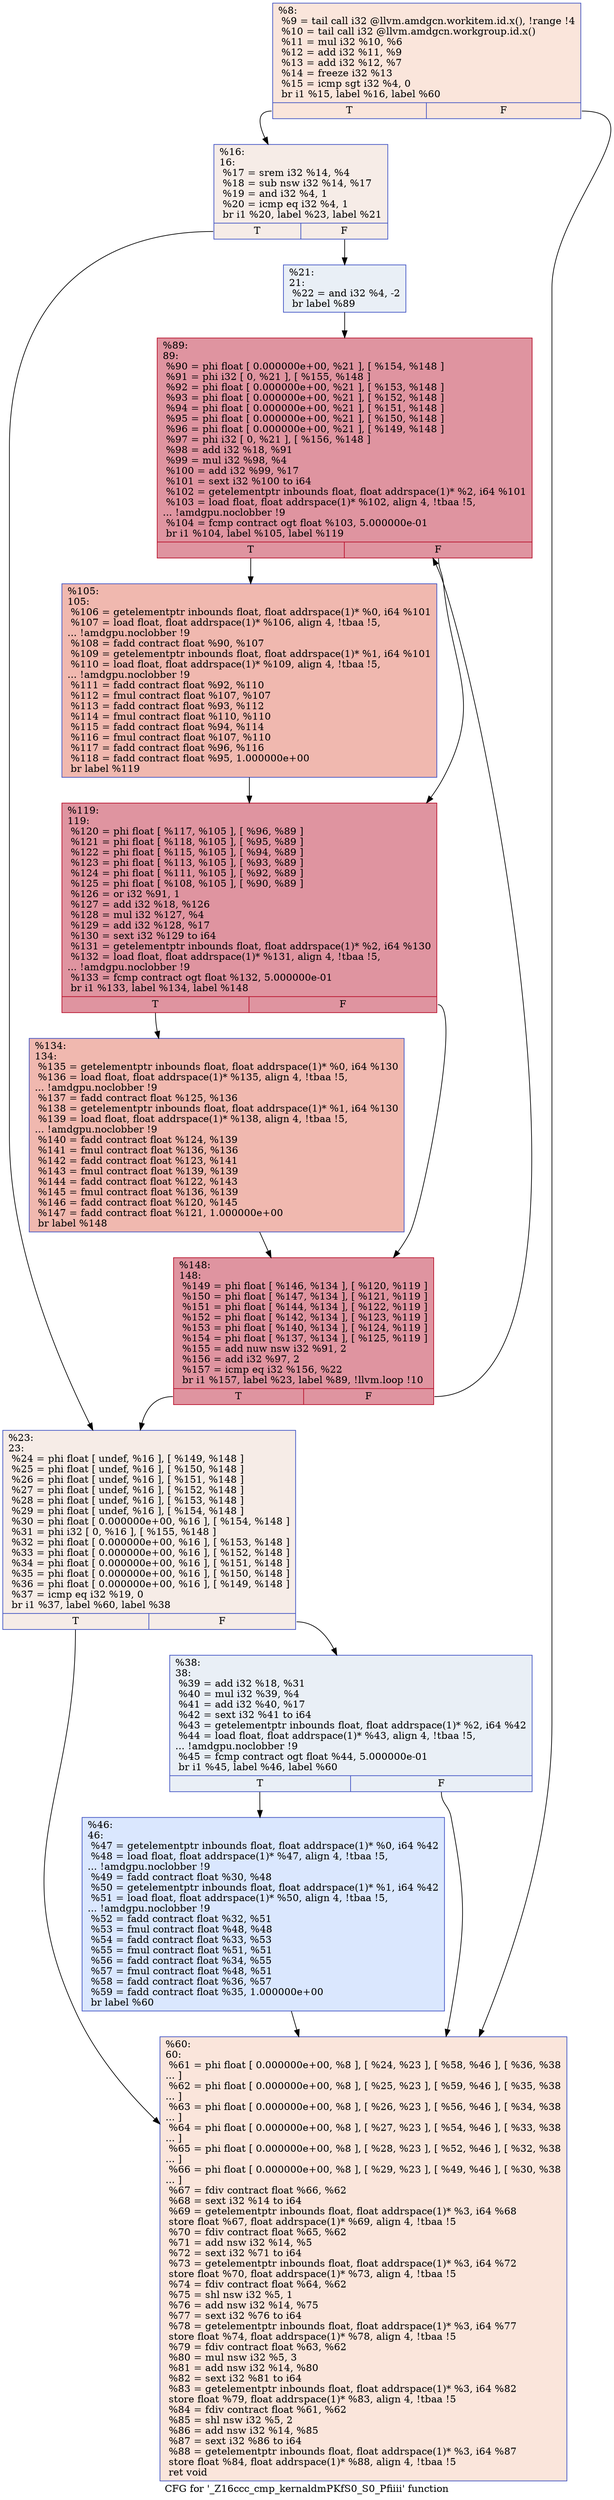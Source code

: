 digraph "CFG for '_Z16ccc_cmp_kernaldmPKfS0_S0_Pfiiii' function" {
	label="CFG for '_Z16ccc_cmp_kernaldmPKfS0_S0_Pfiiii' function";

	Node0x5353bd0 [shape=record,color="#3d50c3ff", style=filled, fillcolor="#f4c5ad70",label="{%8:\l  %9 = tail call i32 @llvm.amdgcn.workitem.id.x(), !range !4\l  %10 = tail call i32 @llvm.amdgcn.workgroup.id.x()\l  %11 = mul i32 %10, %6\l  %12 = add i32 %11, %9\l  %13 = add i32 %12, %7\l  %14 = freeze i32 %13\l  %15 = icmp sgt i32 %4, 0\l  br i1 %15, label %16, label %60\l|{<s0>T|<s1>F}}"];
	Node0x5353bd0:s0 -> Node0x5355450;
	Node0x5353bd0:s1 -> Node0x53554e0;
	Node0x5355450 [shape=record,color="#3d50c3ff", style=filled, fillcolor="#ead5c970",label="{%16:\l16:                                               \l  %17 = srem i32 %14, %4\l  %18 = sub nsw i32 %14, %17\l  %19 = and i32 %4, 1\l  %20 = icmp eq i32 %4, 1\l  br i1 %20, label %23, label %21\l|{<s0>T|<s1>F}}"];
	Node0x5355450:s0 -> Node0x5355910;
	Node0x5355450:s1 -> Node0x5355960;
	Node0x5355960 [shape=record,color="#3d50c3ff", style=filled, fillcolor="#cedaeb70",label="{%21:\l21:                                               \l  %22 = and i32 %4, -2\l  br label %89\l}"];
	Node0x5355960 -> Node0x5355b60;
	Node0x5355910 [shape=record,color="#3d50c3ff", style=filled, fillcolor="#ead5c970",label="{%23:\l23:                                               \l  %24 = phi float [ undef, %16 ], [ %149, %148 ]\l  %25 = phi float [ undef, %16 ], [ %150, %148 ]\l  %26 = phi float [ undef, %16 ], [ %151, %148 ]\l  %27 = phi float [ undef, %16 ], [ %152, %148 ]\l  %28 = phi float [ undef, %16 ], [ %153, %148 ]\l  %29 = phi float [ undef, %16 ], [ %154, %148 ]\l  %30 = phi float [ 0.000000e+00, %16 ], [ %154, %148 ]\l  %31 = phi i32 [ 0, %16 ], [ %155, %148 ]\l  %32 = phi float [ 0.000000e+00, %16 ], [ %153, %148 ]\l  %33 = phi float [ 0.000000e+00, %16 ], [ %152, %148 ]\l  %34 = phi float [ 0.000000e+00, %16 ], [ %151, %148 ]\l  %35 = phi float [ 0.000000e+00, %16 ], [ %150, %148 ]\l  %36 = phi float [ 0.000000e+00, %16 ], [ %149, %148 ]\l  %37 = icmp eq i32 %19, 0\l  br i1 %37, label %60, label %38\l|{<s0>T|<s1>F}}"];
	Node0x5355910:s0 -> Node0x53554e0;
	Node0x5355910:s1 -> Node0x5357880;
	Node0x5357880 [shape=record,color="#3d50c3ff", style=filled, fillcolor="#cedaeb70",label="{%38:\l38:                                               \l  %39 = add i32 %18, %31\l  %40 = mul i32 %39, %4\l  %41 = add i32 %40, %17\l  %42 = sext i32 %41 to i64\l  %43 = getelementptr inbounds float, float addrspace(1)* %2, i64 %42\l  %44 = load float, float addrspace(1)* %43, align 4, !tbaa !5,\l... !amdgpu.noclobber !9\l  %45 = fcmp contract ogt float %44, 5.000000e-01\l  br i1 %45, label %46, label %60\l|{<s0>T|<s1>F}}"];
	Node0x5357880:s0 -> Node0x53580e0;
	Node0x5357880:s1 -> Node0x53554e0;
	Node0x53580e0 [shape=record,color="#3d50c3ff", style=filled, fillcolor="#abc8fd70",label="{%46:\l46:                                               \l  %47 = getelementptr inbounds float, float addrspace(1)* %0, i64 %42\l  %48 = load float, float addrspace(1)* %47, align 4, !tbaa !5,\l... !amdgpu.noclobber !9\l  %49 = fadd contract float %30, %48\l  %50 = getelementptr inbounds float, float addrspace(1)* %1, i64 %42\l  %51 = load float, float addrspace(1)* %50, align 4, !tbaa !5,\l... !amdgpu.noclobber !9\l  %52 = fadd contract float %32, %51\l  %53 = fmul contract float %48, %48\l  %54 = fadd contract float %33, %53\l  %55 = fmul contract float %51, %51\l  %56 = fadd contract float %34, %55\l  %57 = fmul contract float %48, %51\l  %58 = fadd contract float %36, %57\l  %59 = fadd contract float %35, 1.000000e+00\l  br label %60\l}"];
	Node0x53580e0 -> Node0x53554e0;
	Node0x53554e0 [shape=record,color="#3d50c3ff", style=filled, fillcolor="#f4c5ad70",label="{%60:\l60:                                               \l  %61 = phi float [ 0.000000e+00, %8 ], [ %24, %23 ], [ %58, %46 ], [ %36, %38\l... ]\l  %62 = phi float [ 0.000000e+00, %8 ], [ %25, %23 ], [ %59, %46 ], [ %35, %38\l... ]\l  %63 = phi float [ 0.000000e+00, %8 ], [ %26, %23 ], [ %56, %46 ], [ %34, %38\l... ]\l  %64 = phi float [ 0.000000e+00, %8 ], [ %27, %23 ], [ %54, %46 ], [ %33, %38\l... ]\l  %65 = phi float [ 0.000000e+00, %8 ], [ %28, %23 ], [ %52, %46 ], [ %32, %38\l... ]\l  %66 = phi float [ 0.000000e+00, %8 ], [ %29, %23 ], [ %49, %46 ], [ %30, %38\l... ]\l  %67 = fdiv contract float %66, %62\l  %68 = sext i32 %14 to i64\l  %69 = getelementptr inbounds float, float addrspace(1)* %3, i64 %68\l  store float %67, float addrspace(1)* %69, align 4, !tbaa !5\l  %70 = fdiv contract float %65, %62\l  %71 = add nsw i32 %14, %5\l  %72 = sext i32 %71 to i64\l  %73 = getelementptr inbounds float, float addrspace(1)* %3, i64 %72\l  store float %70, float addrspace(1)* %73, align 4, !tbaa !5\l  %74 = fdiv contract float %64, %62\l  %75 = shl nsw i32 %5, 1\l  %76 = add nsw i32 %14, %75\l  %77 = sext i32 %76 to i64\l  %78 = getelementptr inbounds float, float addrspace(1)* %3, i64 %77\l  store float %74, float addrspace(1)* %78, align 4, !tbaa !5\l  %79 = fdiv contract float %63, %62\l  %80 = mul nsw i32 %5, 3\l  %81 = add nsw i32 %14, %80\l  %82 = sext i32 %81 to i64\l  %83 = getelementptr inbounds float, float addrspace(1)* %3, i64 %82\l  store float %79, float addrspace(1)* %83, align 4, !tbaa !5\l  %84 = fdiv contract float %61, %62\l  %85 = shl nsw i32 %5, 2\l  %86 = add nsw i32 %14, %85\l  %87 = sext i32 %86 to i64\l  %88 = getelementptr inbounds float, float addrspace(1)* %3, i64 %87\l  store float %84, float addrspace(1)* %88, align 4, !tbaa !5\l  ret void\l}"];
	Node0x5355b60 [shape=record,color="#b70d28ff", style=filled, fillcolor="#b70d2870",label="{%89:\l89:                                               \l  %90 = phi float [ 0.000000e+00, %21 ], [ %154, %148 ]\l  %91 = phi i32 [ 0, %21 ], [ %155, %148 ]\l  %92 = phi float [ 0.000000e+00, %21 ], [ %153, %148 ]\l  %93 = phi float [ 0.000000e+00, %21 ], [ %152, %148 ]\l  %94 = phi float [ 0.000000e+00, %21 ], [ %151, %148 ]\l  %95 = phi float [ 0.000000e+00, %21 ], [ %150, %148 ]\l  %96 = phi float [ 0.000000e+00, %21 ], [ %149, %148 ]\l  %97 = phi i32 [ 0, %21 ], [ %156, %148 ]\l  %98 = add i32 %18, %91\l  %99 = mul i32 %98, %4\l  %100 = add i32 %99, %17\l  %101 = sext i32 %100 to i64\l  %102 = getelementptr inbounds float, float addrspace(1)* %2, i64 %101\l  %103 = load float, float addrspace(1)* %102, align 4, !tbaa !5,\l... !amdgpu.noclobber !9\l  %104 = fcmp contract ogt float %103, 5.000000e-01\l  br i1 %104, label %105, label %119\l|{<s0>T|<s1>F}}"];
	Node0x5355b60:s0 -> Node0x535b770;
	Node0x5355b60:s1 -> Node0x535b800;
	Node0x535b770 [shape=record,color="#3d50c3ff", style=filled, fillcolor="#dc5d4a70",label="{%105:\l105:                                              \l  %106 = getelementptr inbounds float, float addrspace(1)* %0, i64 %101\l  %107 = load float, float addrspace(1)* %106, align 4, !tbaa !5,\l... !amdgpu.noclobber !9\l  %108 = fadd contract float %90, %107\l  %109 = getelementptr inbounds float, float addrspace(1)* %1, i64 %101\l  %110 = load float, float addrspace(1)* %109, align 4, !tbaa !5,\l... !amdgpu.noclobber !9\l  %111 = fadd contract float %92, %110\l  %112 = fmul contract float %107, %107\l  %113 = fadd contract float %93, %112\l  %114 = fmul contract float %110, %110\l  %115 = fadd contract float %94, %114\l  %116 = fmul contract float %107, %110\l  %117 = fadd contract float %96, %116\l  %118 = fadd contract float %95, 1.000000e+00\l  br label %119\l}"];
	Node0x535b770 -> Node0x535b800;
	Node0x535b800 [shape=record,color="#b70d28ff", style=filled, fillcolor="#b70d2870",label="{%119:\l119:                                              \l  %120 = phi float [ %117, %105 ], [ %96, %89 ]\l  %121 = phi float [ %118, %105 ], [ %95, %89 ]\l  %122 = phi float [ %115, %105 ], [ %94, %89 ]\l  %123 = phi float [ %113, %105 ], [ %93, %89 ]\l  %124 = phi float [ %111, %105 ], [ %92, %89 ]\l  %125 = phi float [ %108, %105 ], [ %90, %89 ]\l  %126 = or i32 %91, 1\l  %127 = add i32 %18, %126\l  %128 = mul i32 %127, %4\l  %129 = add i32 %128, %17\l  %130 = sext i32 %129 to i64\l  %131 = getelementptr inbounds float, float addrspace(1)* %2, i64 %130\l  %132 = load float, float addrspace(1)* %131, align 4, !tbaa !5,\l... !amdgpu.noclobber !9\l  %133 = fcmp contract ogt float %132, 5.000000e-01\l  br i1 %133, label %134, label %148\l|{<s0>T|<s1>F}}"];
	Node0x535b800:s0 -> Node0x5359d00;
	Node0x535b800:s1 -> Node0x5356070;
	Node0x5359d00 [shape=record,color="#3d50c3ff", style=filled, fillcolor="#dc5d4a70",label="{%134:\l134:                                              \l  %135 = getelementptr inbounds float, float addrspace(1)* %0, i64 %130\l  %136 = load float, float addrspace(1)* %135, align 4, !tbaa !5,\l... !amdgpu.noclobber !9\l  %137 = fadd contract float %125, %136\l  %138 = getelementptr inbounds float, float addrspace(1)* %1, i64 %130\l  %139 = load float, float addrspace(1)* %138, align 4, !tbaa !5,\l... !amdgpu.noclobber !9\l  %140 = fadd contract float %124, %139\l  %141 = fmul contract float %136, %136\l  %142 = fadd contract float %123, %141\l  %143 = fmul contract float %139, %139\l  %144 = fadd contract float %122, %143\l  %145 = fmul contract float %136, %139\l  %146 = fadd contract float %120, %145\l  %147 = fadd contract float %121, 1.000000e+00\l  br label %148\l}"];
	Node0x5359d00 -> Node0x5356070;
	Node0x5356070 [shape=record,color="#b70d28ff", style=filled, fillcolor="#b70d2870",label="{%148:\l148:                                              \l  %149 = phi float [ %146, %134 ], [ %120, %119 ]\l  %150 = phi float [ %147, %134 ], [ %121, %119 ]\l  %151 = phi float [ %144, %134 ], [ %122, %119 ]\l  %152 = phi float [ %142, %134 ], [ %123, %119 ]\l  %153 = phi float [ %140, %134 ], [ %124, %119 ]\l  %154 = phi float [ %137, %134 ], [ %125, %119 ]\l  %155 = add nuw nsw i32 %91, 2\l  %156 = add i32 %97, 2\l  %157 = icmp eq i32 %156, %22\l  br i1 %157, label %23, label %89, !llvm.loop !10\l|{<s0>T|<s1>F}}"];
	Node0x5356070:s0 -> Node0x5355910;
	Node0x5356070:s1 -> Node0x5355b60;
}
